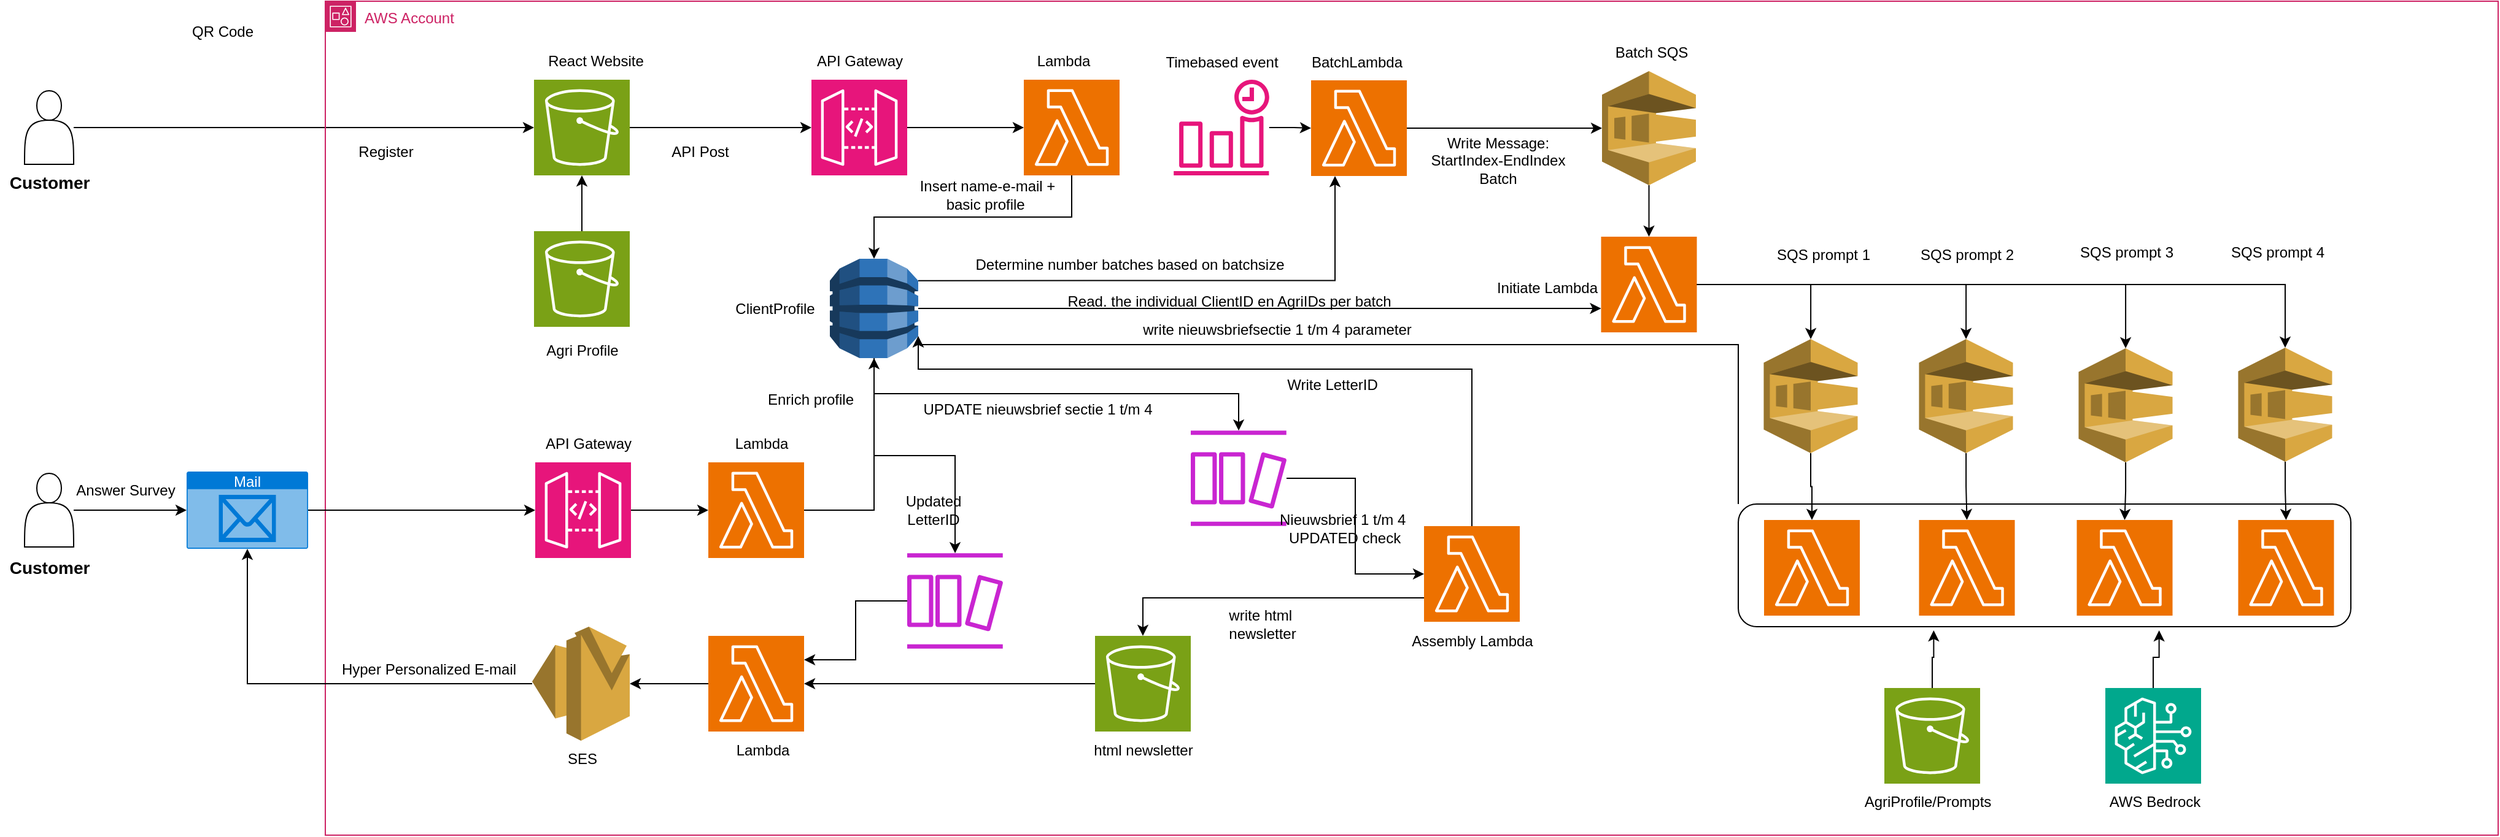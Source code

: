<mxfile version="24.7.7">
  <diagram name="Page-1" id="ilZP2qW8_-uFimZYdBFT">
    <mxGraphModel dx="1523" dy="710" grid="1" gridSize="10" guides="1" tooltips="1" connect="1" arrows="1" fold="1" page="1" pageScale="1" pageWidth="1169" pageHeight="827" math="0" shadow="0">
      <root>
        <mxCell id="0" />
        <mxCell id="1" parent="0" />
        <mxCell id="if1NxrHObhTsh4fhzjl3-6" style="edgeStyle=orthogonalEdgeStyle;rounded=0;orthogonalLoop=1;jettySize=auto;html=1;" parent="1" source="Pjy3FeyiMRUxahzW9iAM-1" target="if1NxrHObhTsh4fhzjl3-1" edge="1">
          <mxGeometry relative="1" as="geometry" />
        </mxCell>
        <mxCell id="Pjy3FeyiMRUxahzW9iAM-1" value="" style="shape=actor;whiteSpace=wrap;html=1;" parent="1" vertex="1">
          <mxGeometry x="285" y="193" width="40" height="60" as="geometry" />
        </mxCell>
        <mxCell id="Pjy3FeyiMRUxahzW9iAM-2" value="Customer" style="text;html=1;align=center;verticalAlign=middle;resizable=0;points=[];autosize=1;strokeColor=none;fillColor=none;fontStyle=1;fontSize=14;" parent="1" vertex="1">
          <mxGeometry x="265" y="253" width="80" height="30" as="geometry" />
        </mxCell>
        <mxCell id="Pjy3FeyiMRUxahzW9iAM-7" value="AWS Account" style="points=[[0,0],[0.25,0],[0.5,0],[0.75,0],[1,0],[1,0.25],[1,0.5],[1,0.75],[1,1],[0.75,1],[0.5,1],[0.25,1],[0,1],[0,0.75],[0,0.5],[0,0.25]];outlineConnect=0;gradientColor=none;html=1;whiteSpace=wrap;fontSize=12;fontStyle=0;container=1;pointerEvents=0;collapsible=0;recursiveResize=0;shape=mxgraph.aws4.group;grIcon=mxgraph.aws4.group_account;strokeColor=#CD2264;fillColor=none;verticalAlign=top;align=left;spacingLeft=30;fontColor=#CD2264;dashed=0;" parent="1" vertex="1">
          <mxGeometry x="530" y="120" width="1770" height="680" as="geometry" />
        </mxCell>
        <mxCell id="haPTc5b58EqI_fG-wiht-6" value="" style="rounded=1;whiteSpace=wrap;html=1;" vertex="1" parent="Pjy3FeyiMRUxahzW9iAM-7">
          <mxGeometry x="1151" y="410" width="499" height="100" as="geometry" />
        </mxCell>
        <mxCell id="Pjy3FeyiMRUxahzW9iAM-45" value="SES" style="text;html=1;align=center;verticalAlign=middle;resizable=0;points=[];autosize=1;strokeColor=none;fillColor=none;" parent="Pjy3FeyiMRUxahzW9iAM-7" vertex="1">
          <mxGeometry x="184" y="603" width="50" height="30" as="geometry" />
        </mxCell>
        <mxCell id="GgYd7F4fkAA2t6muYhwX-22" value="Lambda" style="text;html=1;align=center;verticalAlign=middle;resizable=0;points=[];autosize=1;strokeColor=none;fillColor=none;" parent="Pjy3FeyiMRUxahzW9iAM-7" vertex="1">
          <mxGeometry x="321" y="595.5" width="70" height="30" as="geometry" />
        </mxCell>
        <mxCell id="Pjy3FeyiMRUxahzW9iAM-12" style="edgeStyle=orthogonalEdgeStyle;rounded=0;orthogonalLoop=1;jettySize=auto;html=1;exitX=1;exitY=0.5;exitDx=0;exitDy=0;exitPerimeter=0;" parent="Pjy3FeyiMRUxahzW9iAM-7" source="Pjy3FeyiMRUxahzW9iAM-8" target="Pjy3FeyiMRUxahzW9iAM-11" edge="1">
          <mxGeometry relative="1" as="geometry" />
        </mxCell>
        <mxCell id="Pjy3FeyiMRUxahzW9iAM-8" value="" style="sketch=0;points=[[0,0,0],[0.25,0,0],[0.5,0,0],[0.75,0,0],[1,0,0],[0,1,0],[0.25,1,0],[0.5,1,0],[0.75,1,0],[1,1,0],[0,0.25,0],[0,0.5,0],[0,0.75,0],[1,0.25,0],[1,0.5,0],[1,0.75,0]];outlineConnect=0;fontColor=#232F3E;fillColor=#E7157B;strokeColor=#ffffff;dashed=0;verticalLabelPosition=bottom;verticalAlign=top;align=center;html=1;fontSize=12;fontStyle=0;aspect=fixed;shape=mxgraph.aws4.resourceIcon;resIcon=mxgraph.aws4.api_gateway;" parent="Pjy3FeyiMRUxahzW9iAM-7" vertex="1">
          <mxGeometry x="396" y="64" width="78" height="78" as="geometry" />
        </mxCell>
        <mxCell id="Pjy3FeyiMRUxahzW9iAM-17" style="edgeStyle=orthogonalEdgeStyle;rounded=0;orthogonalLoop=1;jettySize=auto;html=1;exitX=0.5;exitY=1;exitDx=0;exitDy=0;exitPerimeter=0;" parent="Pjy3FeyiMRUxahzW9iAM-7" source="Pjy3FeyiMRUxahzW9iAM-11" target="Pjy3FeyiMRUxahzW9iAM-15" edge="1">
          <mxGeometry relative="1" as="geometry" />
        </mxCell>
        <mxCell id="Pjy3FeyiMRUxahzW9iAM-11" value="" style="sketch=0;points=[[0,0,0],[0.25,0,0],[0.5,0,0],[0.75,0,0],[1,0,0],[0,1,0],[0.25,1,0],[0.5,1,0],[0.75,1,0],[1,1,0],[0,0.25,0],[0,0.5,0],[0,0.75,0],[1,0.25,0],[1,0.5,0],[1,0.75,0]];outlineConnect=0;fontColor=#232F3E;fillColor=#ED7100;strokeColor=#ffffff;dashed=0;verticalLabelPosition=bottom;verticalAlign=top;align=center;html=1;fontSize=12;fontStyle=0;aspect=fixed;shape=mxgraph.aws4.resourceIcon;resIcon=mxgraph.aws4.lambda;" parent="Pjy3FeyiMRUxahzW9iAM-7" vertex="1">
          <mxGeometry x="569" y="64" width="78" height="78" as="geometry" />
        </mxCell>
        <mxCell id="Pjy3FeyiMRUxahzW9iAM-13" value="API Gateway" style="text;html=1;align=center;verticalAlign=middle;resizable=0;points=[];autosize=1;strokeColor=none;fillColor=none;" parent="Pjy3FeyiMRUxahzW9iAM-7" vertex="1">
          <mxGeometry x="390" y="34" width="90" height="30" as="geometry" />
        </mxCell>
        <mxCell id="Pjy3FeyiMRUxahzW9iAM-14" value="Lambda" style="text;html=1;align=center;verticalAlign=middle;resizable=0;points=[];autosize=1;strokeColor=none;fillColor=none;" parent="Pjy3FeyiMRUxahzW9iAM-7" vertex="1">
          <mxGeometry x="566" y="34" width="70" height="30" as="geometry" />
        </mxCell>
        <mxCell id="haPTc5b58EqI_fG-wiht-12" style="edgeStyle=orthogonalEdgeStyle;rounded=0;orthogonalLoop=1;jettySize=auto;html=1;" edge="1" parent="Pjy3FeyiMRUxahzW9iAM-7" source="Pjy3FeyiMRUxahzW9iAM-15" target="x71hhQw1BTaZVCnX9v6i-37">
          <mxGeometry relative="1" as="geometry" />
        </mxCell>
        <mxCell id="haPTc5b58EqI_fG-wiht-19" style="edgeStyle=orthogonalEdgeStyle;rounded=0;orthogonalLoop=1;jettySize=auto;html=1;" edge="1" parent="Pjy3FeyiMRUxahzW9iAM-7" source="Pjy3FeyiMRUxahzW9iAM-15" target="haPTc5b58EqI_fG-wiht-18">
          <mxGeometry relative="1" as="geometry">
            <Array as="points">
              <mxPoint x="447" y="320" />
              <mxPoint x="744" y="320" />
            </Array>
          </mxGeometry>
        </mxCell>
        <mxCell id="Pjy3FeyiMRUxahzW9iAM-15" value="" style="outlineConnect=0;dashed=0;verticalLabelPosition=bottom;verticalAlign=top;align=center;html=1;shape=mxgraph.aws3.dynamo_db;fillColor=#2E73B8;gradientColor=none;" parent="Pjy3FeyiMRUxahzW9iAM-7" vertex="1">
          <mxGeometry x="411" y="210" width="72" height="81" as="geometry" />
        </mxCell>
        <mxCell id="Pjy3FeyiMRUxahzW9iAM-18" value="Insert name-e-mail + &lt;br&gt;basic profile&amp;nbsp;" style="text;html=1;align=center;verticalAlign=middle;resizable=0;points=[];autosize=1;strokeColor=none;fillColor=none;" parent="Pjy3FeyiMRUxahzW9iAM-7" vertex="1">
          <mxGeometry x="474" y="138" width="130" height="40" as="geometry" />
        </mxCell>
        <mxCell id="Pjy3FeyiMRUxahzW9iAM-19" style="edgeStyle=orthogonalEdgeStyle;rounded=0;orthogonalLoop=1;jettySize=auto;html=1;exitX=1;exitY=0.5;exitDx=0;exitDy=0;exitPerimeter=0;" parent="Pjy3FeyiMRUxahzW9iAM-7" source="Pjy3FeyiMRUxahzW9iAM-20" target="Pjy3FeyiMRUxahzW9iAM-21" edge="1">
          <mxGeometry relative="1" as="geometry" />
        </mxCell>
        <mxCell id="Pjy3FeyiMRUxahzW9iAM-20" value="" style="sketch=0;points=[[0,0,0],[0.25,0,0],[0.5,0,0],[0.75,0,0],[1,0,0],[0,1,0],[0.25,1,0],[0.5,1,0],[0.75,1,0],[1,1,0],[0,0.25,0],[0,0.5,0],[0,0.75,0],[1,0.25,0],[1,0.5,0],[1,0.75,0]];outlineConnect=0;fontColor=#232F3E;fillColor=#E7157B;strokeColor=#ffffff;dashed=0;verticalLabelPosition=bottom;verticalAlign=top;align=center;html=1;fontSize=12;fontStyle=0;aspect=fixed;shape=mxgraph.aws4.resourceIcon;resIcon=mxgraph.aws4.api_gateway;" parent="Pjy3FeyiMRUxahzW9iAM-7" vertex="1">
          <mxGeometry x="171" y="376" width="78" height="78" as="geometry" />
        </mxCell>
        <mxCell id="Pjy3FeyiMRUxahzW9iAM-21" value="" style="sketch=0;points=[[0,0,0],[0.25,0,0],[0.5,0,0],[0.75,0,0],[1,0,0],[0,1,0],[0.25,1,0],[0.5,1,0],[0.75,1,0],[1,1,0],[0,0.25,0],[0,0.5,0],[0,0.75,0],[1,0.25,0],[1,0.5,0],[1,0.75,0]];outlineConnect=0;fontColor=#232F3E;fillColor=#ED7100;strokeColor=#ffffff;dashed=0;verticalLabelPosition=bottom;verticalAlign=top;align=center;html=1;fontSize=12;fontStyle=0;aspect=fixed;shape=mxgraph.aws4.resourceIcon;resIcon=mxgraph.aws4.lambda;" parent="Pjy3FeyiMRUxahzW9iAM-7" vertex="1">
          <mxGeometry x="312" y="376" width="78" height="78" as="geometry" />
        </mxCell>
        <mxCell id="Pjy3FeyiMRUxahzW9iAM-22" value="API Gateway" style="text;html=1;align=center;verticalAlign=middle;resizable=0;points=[];autosize=1;strokeColor=none;fillColor=none;" parent="Pjy3FeyiMRUxahzW9iAM-7" vertex="1">
          <mxGeometry x="168.5" y="346" width="90" height="30" as="geometry" />
        </mxCell>
        <mxCell id="Pjy3FeyiMRUxahzW9iAM-23" value="Lambda" style="text;html=1;align=center;verticalAlign=middle;resizable=0;points=[];autosize=1;strokeColor=none;fillColor=none;" parent="Pjy3FeyiMRUxahzW9iAM-7" vertex="1">
          <mxGeometry x="320" y="346" width="70" height="30" as="geometry" />
        </mxCell>
        <mxCell id="Pjy3FeyiMRUxahzW9iAM-33" style="edgeStyle=orthogonalEdgeStyle;rounded=0;orthogonalLoop=1;jettySize=auto;html=1;entryX=0.5;entryY=1;entryDx=0;entryDy=0;entryPerimeter=0;" parent="Pjy3FeyiMRUxahzW9iAM-7" source="Pjy3FeyiMRUxahzW9iAM-21" target="Pjy3FeyiMRUxahzW9iAM-15" edge="1">
          <mxGeometry relative="1" as="geometry" />
        </mxCell>
        <mxCell id="Pjy3FeyiMRUxahzW9iAM-34" value="Enrich profile" style="text;html=1;align=center;verticalAlign=middle;resizable=0;points=[];autosize=1;strokeColor=none;fillColor=none;" parent="Pjy3FeyiMRUxahzW9iAM-7" vertex="1">
          <mxGeometry x="350" y="310" width="90" height="30" as="geometry" />
        </mxCell>
        <mxCell id="yBYa-x6PglmO1cDo0_gz-7" style="edgeStyle=orthogonalEdgeStyle;rounded=0;orthogonalLoop=1;jettySize=auto;html=1;" parent="Pjy3FeyiMRUxahzW9iAM-7" source="Pjy3FeyiMRUxahzW9iAM-35" target="yBYa-x6PglmO1cDo0_gz-5" edge="1">
          <mxGeometry relative="1" as="geometry" />
        </mxCell>
        <mxCell id="Pjy3FeyiMRUxahzW9iAM-35" value="" style="sketch=0;points=[[0,0,0],[0.25,0,0],[0.5,0,0],[0.75,0,0],[1,0,0],[0,1,0],[0.25,1,0],[0.5,1,0],[0.75,1,0],[1,1,0],[0,0.25,0],[0,0.5,0],[0,0.75,0],[1,0.25,0],[1,0.5,0],[1,0.75,0]];outlineConnect=0;fontColor=#232F3E;fillColor=#ED7100;strokeColor=#ffffff;dashed=0;verticalLabelPosition=bottom;verticalAlign=top;align=center;html=1;fontSize=12;fontStyle=0;aspect=fixed;shape=mxgraph.aws4.resourceIcon;resIcon=mxgraph.aws4.lambda;" parent="Pjy3FeyiMRUxahzW9iAM-7" vertex="1">
          <mxGeometry x="803" y="64.5" width="78" height="78" as="geometry" />
        </mxCell>
        <mxCell id="Pjy3FeyiMRUxahzW9iAM-36" value="" style="sketch=0;outlineConnect=0;fontColor=#232F3E;gradientColor=none;fillColor=#E7157B;strokeColor=none;dashed=0;verticalLabelPosition=bottom;verticalAlign=top;align=center;html=1;fontSize=12;fontStyle=0;aspect=fixed;pointerEvents=1;shape=mxgraph.aws4.event_time_based;" parent="Pjy3FeyiMRUxahzW9iAM-7" vertex="1">
          <mxGeometry x="691" y="64" width="78" height="78" as="geometry" />
        </mxCell>
        <mxCell id="Pjy3FeyiMRUxahzW9iAM-37" value="Timebased event" style="text;html=1;align=center;verticalAlign=middle;resizable=0;points=[];autosize=1;strokeColor=none;fillColor=none;" parent="Pjy3FeyiMRUxahzW9iAM-7" vertex="1">
          <mxGeometry x="670" y="34.5" width="120" height="30" as="geometry" />
        </mxCell>
        <mxCell id="Pjy3FeyiMRUxahzW9iAM-46" value="" style="sketch=0;points=[[0,0,0],[0.25,0,0],[0.5,0,0],[0.75,0,0],[1,0,0],[0,1,0],[0.25,1,0],[0.5,1,0],[0.75,1,0],[1,1,0],[0,0.25,0],[0,0.5,0],[0,0.75,0],[1,0.25,0],[1,0.5,0],[1,0.75,0]];outlineConnect=0;fontColor=#232F3E;fillColor=#7AA116;strokeColor=#ffffff;dashed=0;verticalLabelPosition=bottom;verticalAlign=top;align=center;html=1;fontSize=12;fontStyle=0;aspect=fixed;shape=mxgraph.aws4.resourceIcon;resIcon=mxgraph.aws4.s3;" parent="Pjy3FeyiMRUxahzW9iAM-7" vertex="1">
          <mxGeometry x="627" y="517.5" width="78" height="78" as="geometry" />
        </mxCell>
        <mxCell id="Pjy3FeyiMRUxahzW9iAM-48" value="write html&amp;nbsp;&lt;div&gt;newsletter&lt;/div&gt;" style="text;html=1;align=center;verticalAlign=middle;resizable=0;points=[];autosize=1;strokeColor=none;fillColor=none;" parent="Pjy3FeyiMRUxahzW9iAM-7" vertex="1">
          <mxGeometry x="723" y="488" width="80" height="40" as="geometry" />
        </mxCell>
        <mxCell id="Pjy3FeyiMRUxahzW9iAM-55" value="html newsletter" style="text;html=1;align=center;verticalAlign=middle;resizable=0;points=[];autosize=1;strokeColor=none;fillColor=none;" parent="Pjy3FeyiMRUxahzW9iAM-7" vertex="1">
          <mxGeometry x="616" y="595.5" width="100" height="30" as="geometry" />
        </mxCell>
        <mxCell id="x71hhQw1BTaZVCnX9v6i-20" style="edgeStyle=orthogonalEdgeStyle;rounded=0;orthogonalLoop=1;jettySize=auto;html=1;exitX=0;exitY=0.5;exitDx=0;exitDy=0;exitPerimeter=0;" parent="Pjy3FeyiMRUxahzW9iAM-7" source="GgYd7F4fkAA2t6muYhwX-21" target="Pjy3FeyiMRUxahzW9iAM-44" edge="1">
          <mxGeometry relative="1" as="geometry" />
        </mxCell>
        <mxCell id="GgYd7F4fkAA2t6muYhwX-21" value="" style="sketch=0;points=[[0,0,0],[0.25,0,0],[0.5,0,0],[0.75,0,0],[1,0,0],[0,1,0],[0.25,1,0],[0.5,1,0],[0.75,1,0],[1,1,0],[0,0.25,0],[0,0.5,0],[0,0.75,0],[1,0.25,0],[1,0.5,0],[1,0.75,0]];outlineConnect=0;fontColor=#232F3E;fillColor=#ED7100;strokeColor=#ffffff;dashed=0;verticalLabelPosition=bottom;verticalAlign=top;align=center;html=1;fontSize=12;fontStyle=0;aspect=fixed;shape=mxgraph.aws4.resourceIcon;resIcon=mxgraph.aws4.lambda;" parent="Pjy3FeyiMRUxahzW9iAM-7" vertex="1">
          <mxGeometry x="312" y="517.5" width="78" height="78" as="geometry" />
        </mxCell>
        <mxCell id="if1NxrHObhTsh4fhzjl3-1" value="" style="sketch=0;points=[[0,0,0],[0.25,0,0],[0.5,0,0],[0.75,0,0],[1,0,0],[0,1,0],[0.25,1,0],[0.5,1,0],[0.75,1,0],[1,1,0],[0,0.25,0],[0,0.5,0],[0,0.75,0],[1,0.25,0],[1,0.5,0],[1,0.75,0]];outlineConnect=0;fontColor=#232F3E;fillColor=#7AA116;strokeColor=#ffffff;dashed=0;verticalLabelPosition=bottom;verticalAlign=top;align=center;html=1;fontSize=12;fontStyle=0;aspect=fixed;shape=mxgraph.aws4.resourceIcon;resIcon=mxgraph.aws4.s3;" parent="Pjy3FeyiMRUxahzW9iAM-7" vertex="1">
          <mxGeometry x="170" y="64" width="78" height="78" as="geometry" />
        </mxCell>
        <mxCell id="if1NxrHObhTsh4fhzjl3-2" value="React Website" style="text;html=1;align=center;verticalAlign=middle;resizable=0;points=[];autosize=1;strokeColor=none;fillColor=none;" parent="Pjy3FeyiMRUxahzW9iAM-7" vertex="1">
          <mxGeometry x="170" y="34" width="100" height="30" as="geometry" />
        </mxCell>
        <mxCell id="if1NxrHObhTsh4fhzjl3-4" value="" style="shape=image;verticalLabelPosition=bottom;labelBackgroundColor=default;verticalAlign=top;aspect=fixed;imageAspect=0;image=https://upload.wikimedia.org/wikipedia/commons/thumb/a/a7/React-icon.svg/512px-React-icon.svg.png;" parent="Pjy3FeyiMRUxahzW9iAM-7" vertex="1">
          <mxGeometry x="120.6" y="27" width="49.4" height="44" as="geometry" />
        </mxCell>
        <mxCell id="if1NxrHObhTsh4fhzjl3-5" style="edgeStyle=orthogonalEdgeStyle;rounded=0;orthogonalLoop=1;jettySize=auto;html=1;entryX=0;entryY=0.5;entryDx=0;entryDy=0;entryPerimeter=0;" parent="Pjy3FeyiMRUxahzW9iAM-7" source="if1NxrHObhTsh4fhzjl3-1" target="Pjy3FeyiMRUxahzW9iAM-8" edge="1">
          <mxGeometry relative="1" as="geometry" />
        </mxCell>
        <mxCell id="if1NxrHObhTsh4fhzjl3-7" value="Register" style="text;html=1;align=center;verticalAlign=middle;resizable=0;points=[];autosize=1;strokeColor=none;fillColor=none;" parent="Pjy3FeyiMRUxahzW9iAM-7" vertex="1">
          <mxGeometry x="14" y="108" width="70" height="30" as="geometry" />
        </mxCell>
        <mxCell id="if1NxrHObhTsh4fhzjl3-8" value="API Post" style="text;html=1;align=center;verticalAlign=middle;resizable=0;points=[];autosize=1;strokeColor=none;fillColor=none;" parent="Pjy3FeyiMRUxahzW9iAM-7" vertex="1">
          <mxGeometry x="270" y="108" width="70" height="30" as="geometry" />
        </mxCell>
        <mxCell id="if1NxrHObhTsh4fhzjl3-10" value="" style="sketch=0;points=[[0,0,0],[0.25,0,0],[0.5,0,0],[0.75,0,0],[1,0,0],[0,1,0],[0.25,1,0],[0.5,1,0],[0.75,1,0],[1,1,0],[0,0.25,0],[0,0.5,0],[0,0.75,0],[1,0.25,0],[1,0.5,0],[1,0.75,0]];outlineConnect=0;fontColor=#232F3E;fillColor=#7AA116;strokeColor=#ffffff;dashed=0;verticalLabelPosition=bottom;verticalAlign=top;align=center;html=1;fontSize=12;fontStyle=0;aspect=fixed;shape=mxgraph.aws4.resourceIcon;resIcon=mxgraph.aws4.s3;" parent="Pjy3FeyiMRUxahzW9iAM-7" vertex="1">
          <mxGeometry x="170" y="187.5" width="78" height="78" as="geometry" />
        </mxCell>
        <mxCell id="if1NxrHObhTsh4fhzjl3-11" value="Agri Profile" style="text;html=1;align=center;verticalAlign=middle;resizable=0;points=[];autosize=1;strokeColor=none;fillColor=none;" parent="Pjy3FeyiMRUxahzW9iAM-7" vertex="1">
          <mxGeometry x="169" y="270" width="80" height="30" as="geometry" />
        </mxCell>
        <mxCell id="if1NxrHObhTsh4fhzjl3-12" style="edgeStyle=orthogonalEdgeStyle;rounded=0;orthogonalLoop=1;jettySize=auto;html=1;exitX=0.5;exitY=0;exitDx=0;exitDy=0;exitPerimeter=0;entryX=0.5;entryY=1;entryDx=0;entryDy=0;entryPerimeter=0;" parent="Pjy3FeyiMRUxahzW9iAM-7" source="if1NxrHObhTsh4fhzjl3-10" target="if1NxrHObhTsh4fhzjl3-1" edge="1">
          <mxGeometry relative="1" as="geometry" />
        </mxCell>
        <mxCell id="Pjy3FeyiMRUxahzW9iAM-44" value="" style="outlineConnect=0;dashed=0;verticalLabelPosition=bottom;verticalAlign=top;align=center;html=1;shape=mxgraph.aws3.ses;fillColor=#D9A741;gradientColor=none;" parent="Pjy3FeyiMRUxahzW9iAM-7" vertex="1">
          <mxGeometry x="168.5" y="510" width="79.5" height="93" as="geometry" />
        </mxCell>
        <mxCell id="Pjy3FeyiMRUxahzW9iAM-59" value="Hyper Personalized E-mail" style="text;html=1;align=center;verticalAlign=middle;resizable=0;points=[];autosize=1;strokeColor=none;fillColor=none;" parent="Pjy3FeyiMRUxahzW9iAM-7" vertex="1">
          <mxGeometry x="-1.5" y="530" width="170" height="30" as="geometry" />
        </mxCell>
        <mxCell id="x71hhQw1BTaZVCnX9v6i-31" style="edgeStyle=orthogonalEdgeStyle;rounded=0;orthogonalLoop=1;jettySize=auto;html=1;entryX=1;entryY=0.5;entryDx=0;entryDy=0;entryPerimeter=0;" parent="Pjy3FeyiMRUxahzW9iAM-7" source="Pjy3FeyiMRUxahzW9iAM-46" target="GgYd7F4fkAA2t6muYhwX-21" edge="1">
          <mxGeometry relative="1" as="geometry" />
        </mxCell>
        <mxCell id="x71hhQw1BTaZVCnX9v6i-37" value="" style="sketch=0;outlineConnect=0;fontColor=#232F3E;gradientColor=none;fillColor=#C925D1;strokeColor=none;dashed=0;verticalLabelPosition=bottom;verticalAlign=top;align=center;html=1;fontSize=12;fontStyle=0;aspect=fixed;pointerEvents=1;shape=mxgraph.aws4.dynamodb_stream;" parent="Pjy3FeyiMRUxahzW9iAM-7" vertex="1">
          <mxGeometry x="474" y="450" width="78" height="78" as="geometry" />
        </mxCell>
        <mxCell id="yBYa-x6PglmO1cDo0_gz-2" value="BatchLambda" style="text;html=1;align=center;verticalAlign=middle;resizable=0;points=[];autosize=1;strokeColor=none;fillColor=none;" parent="Pjy3FeyiMRUxahzW9iAM-7" vertex="1">
          <mxGeometry x="790" y="34.5" width="100" height="30" as="geometry" />
        </mxCell>
        <mxCell id="yBYa-x6PglmO1cDo0_gz-26" style="edgeStyle=orthogonalEdgeStyle;rounded=0;orthogonalLoop=1;jettySize=auto;html=1;exitX=0.5;exitY=1;exitDx=0;exitDy=0;exitPerimeter=0;" parent="Pjy3FeyiMRUxahzW9iAM-7" source="yBYa-x6PglmO1cDo0_gz-5" target="yBYa-x6PglmO1cDo0_gz-22" edge="1">
          <mxGeometry relative="1" as="geometry" />
        </mxCell>
        <mxCell id="yBYa-x6PglmO1cDo0_gz-5" value="" style="outlineConnect=0;dashed=0;verticalLabelPosition=bottom;verticalAlign=top;align=center;html=1;shape=mxgraph.aws3.sqs;fillColor=#D9A741;gradientColor=none;" parent="Pjy3FeyiMRUxahzW9iAM-7" vertex="1">
          <mxGeometry x="1040" y="57" width="76.5" height="93" as="geometry" />
        </mxCell>
        <mxCell id="yBYa-x6PglmO1cDo0_gz-6" value="Batch SQS" style="text;html=1;align=center;verticalAlign=middle;resizable=0;points=[];autosize=1;strokeColor=none;fillColor=none;" parent="Pjy3FeyiMRUxahzW9iAM-7" vertex="1">
          <mxGeometry x="1040" y="27" width="80" height="30" as="geometry" />
        </mxCell>
        <mxCell id="yBYa-x6PglmO1cDo0_gz-8" value="Write Message:&lt;br&gt;StartIndex-EndIndex&lt;br&gt;Batch" style="text;html=1;align=center;verticalAlign=middle;resizable=0;points=[];autosize=1;strokeColor=none;fillColor=none;" parent="Pjy3FeyiMRUxahzW9iAM-7" vertex="1">
          <mxGeometry x="890" y="100" width="130" height="60" as="geometry" />
        </mxCell>
        <mxCell id="yBYa-x6PglmO1cDo0_gz-10" value="ClientProfile" style="text;html=1;align=center;verticalAlign=middle;resizable=0;points=[];autosize=1;strokeColor=none;fillColor=none;" parent="Pjy3FeyiMRUxahzW9iAM-7" vertex="1">
          <mxGeometry x="321" y="235.5" width="90" height="30" as="geometry" />
        </mxCell>
        <mxCell id="yBYa-x6PglmO1cDo0_gz-14" style="edgeStyle=orthogonalEdgeStyle;rounded=0;orthogonalLoop=1;jettySize=auto;html=1;entryX=1;entryY=0.25;entryDx=0;entryDy=0;entryPerimeter=0;" parent="Pjy3FeyiMRUxahzW9iAM-7" source="x71hhQw1BTaZVCnX9v6i-37" target="GgYd7F4fkAA2t6muYhwX-21" edge="1">
          <mxGeometry relative="1" as="geometry" />
        </mxCell>
        <mxCell id="yBYa-x6PglmO1cDo0_gz-18" value="Updated&lt;br&gt;LetterID" style="text;html=1;align=center;verticalAlign=middle;resizable=0;points=[];autosize=1;strokeColor=none;fillColor=none;" parent="Pjy3FeyiMRUxahzW9iAM-7" vertex="1">
          <mxGeometry x="460" y="395" width="70" height="40" as="geometry" />
        </mxCell>
        <mxCell id="yBYa-x6PglmO1cDo0_gz-1" value="Determine number batches based on batchsize" style="text;html=1;align=center;verticalAlign=middle;resizable=0;points=[];autosize=1;strokeColor=none;fillColor=none;" parent="Pjy3FeyiMRUxahzW9iAM-7" vertex="1">
          <mxGeometry x="520" y="200" width="270" height="30" as="geometry" />
        </mxCell>
        <mxCell id="yBYa-x6PglmO1cDo0_gz-19" style="edgeStyle=orthogonalEdgeStyle;rounded=0;orthogonalLoop=1;jettySize=auto;html=1;entryX=0;entryY=0.5;entryDx=0;entryDy=0;entryPerimeter=0;" parent="Pjy3FeyiMRUxahzW9iAM-7" source="Pjy3FeyiMRUxahzW9iAM-36" target="Pjy3FeyiMRUxahzW9iAM-35" edge="1">
          <mxGeometry relative="1" as="geometry" />
        </mxCell>
        <mxCell id="yBYa-x6PglmO1cDo0_gz-48" style="edgeStyle=orthogonalEdgeStyle;rounded=0;orthogonalLoop=1;jettySize=auto;html=1;" parent="Pjy3FeyiMRUxahzW9iAM-7" source="yBYa-x6PglmO1cDo0_gz-22" target="yBYa-x6PglmO1cDo0_gz-31" edge="1">
          <mxGeometry relative="1" as="geometry" />
        </mxCell>
        <mxCell id="yBYa-x6PglmO1cDo0_gz-49" style="edgeStyle=orthogonalEdgeStyle;rounded=0;orthogonalLoop=1;jettySize=auto;html=1;" parent="Pjy3FeyiMRUxahzW9iAM-7" source="yBYa-x6PglmO1cDo0_gz-22" target="yBYa-x6PglmO1cDo0_gz-34" edge="1">
          <mxGeometry relative="1" as="geometry" />
        </mxCell>
        <mxCell id="yBYa-x6PglmO1cDo0_gz-50" style="edgeStyle=orthogonalEdgeStyle;rounded=0;orthogonalLoop=1;jettySize=auto;html=1;" parent="Pjy3FeyiMRUxahzW9iAM-7" source="yBYa-x6PglmO1cDo0_gz-22" target="yBYa-x6PglmO1cDo0_gz-36" edge="1">
          <mxGeometry relative="1" as="geometry" />
        </mxCell>
        <mxCell id="yBYa-x6PglmO1cDo0_gz-22" value="" style="sketch=0;points=[[0,0,0],[0.25,0,0],[0.5,0,0],[0.75,0,0],[1,0,0],[0,1,0],[0.25,1,0],[0.5,1,0],[0.75,1,0],[1,1,0],[0,0.25,0],[0,0.5,0],[0,0.75,0],[1,0.25,0],[1,0.5,0],[1,0.75,0]];outlineConnect=0;fontColor=#232F3E;fillColor=#ED7100;strokeColor=#ffffff;dashed=0;verticalLabelPosition=bottom;verticalAlign=top;align=center;html=1;fontSize=12;fontStyle=0;aspect=fixed;shape=mxgraph.aws4.resourceIcon;resIcon=mxgraph.aws4.lambda;" parent="Pjy3FeyiMRUxahzW9iAM-7" vertex="1">
          <mxGeometry x="1039.25" y="192" width="78" height="78" as="geometry" />
        </mxCell>
        <mxCell id="yBYa-x6PglmO1cDo0_gz-24" style="edgeStyle=orthogonalEdgeStyle;rounded=0;orthogonalLoop=1;jettySize=auto;html=1;exitX=1;exitY=0.22;exitDx=0;exitDy=0;exitPerimeter=0;entryX=0.25;entryY=1;entryDx=0;entryDy=0;entryPerimeter=0;" parent="Pjy3FeyiMRUxahzW9iAM-7" source="Pjy3FeyiMRUxahzW9iAM-15" target="Pjy3FeyiMRUxahzW9iAM-35" edge="1">
          <mxGeometry relative="1" as="geometry" />
        </mxCell>
        <mxCell id="yBYa-x6PglmO1cDo0_gz-25" style="edgeStyle=orthogonalEdgeStyle;rounded=0;orthogonalLoop=1;jettySize=auto;html=1;entryX=0;entryY=0.75;entryDx=0;entryDy=0;entryPerimeter=0;" parent="Pjy3FeyiMRUxahzW9iAM-7" source="Pjy3FeyiMRUxahzW9iAM-15" target="yBYa-x6PglmO1cDo0_gz-22" edge="1">
          <mxGeometry relative="1" as="geometry" />
        </mxCell>
        <mxCell id="yBYa-x6PglmO1cDo0_gz-27" value="Initiate Lambda" style="text;html=1;align=center;verticalAlign=middle;resizable=0;points=[];autosize=1;strokeColor=none;fillColor=none;" parent="Pjy3FeyiMRUxahzW9iAM-7" vertex="1">
          <mxGeometry x="940" y="219" width="110" height="30" as="geometry" />
        </mxCell>
        <mxCell id="yBYa-x6PglmO1cDo0_gz-28" value="Read. the individual ClientID en AgriIDs per batch" style="text;html=1;align=center;verticalAlign=middle;resizable=0;points=[];autosize=1;strokeColor=none;fillColor=none;" parent="Pjy3FeyiMRUxahzW9iAM-7" vertex="1">
          <mxGeometry x="591" y="230" width="290" height="30" as="geometry" />
        </mxCell>
        <mxCell id="yBYa-x6PglmO1cDo0_gz-58" style="edgeStyle=orthogonalEdgeStyle;rounded=0;orthogonalLoop=1;jettySize=auto;html=1;exitX=0.5;exitY=1;exitDx=0;exitDy=0;exitPerimeter=0;" parent="Pjy3FeyiMRUxahzW9iAM-7" source="yBYa-x6PglmO1cDo0_gz-31" target="yBYa-x6PglmO1cDo0_gz-54" edge="1">
          <mxGeometry relative="1" as="geometry" />
        </mxCell>
        <mxCell id="yBYa-x6PglmO1cDo0_gz-31" value="" style="outlineConnect=0;dashed=0;verticalLabelPosition=bottom;verticalAlign=top;align=center;html=1;shape=mxgraph.aws3.sqs;fillColor=#D9A741;gradientColor=none;" parent="Pjy3FeyiMRUxahzW9iAM-7" vertex="1">
          <mxGeometry x="1171.75" y="275.5" width="76.5" height="93" as="geometry" />
        </mxCell>
        <mxCell id="yBYa-x6PglmO1cDo0_gz-34" value="" style="outlineConnect=0;dashed=0;verticalLabelPosition=bottom;verticalAlign=top;align=center;html=1;shape=mxgraph.aws3.sqs;fillColor=#D9A741;gradientColor=none;" parent="Pjy3FeyiMRUxahzW9iAM-7" vertex="1">
          <mxGeometry x="1298.25" y="275.5" width="76.5" height="93" as="geometry" />
        </mxCell>
        <mxCell id="yBYa-x6PglmO1cDo0_gz-36" value="" style="outlineConnect=0;dashed=0;verticalLabelPosition=bottom;verticalAlign=top;align=center;html=1;shape=mxgraph.aws3.sqs;fillColor=#D9A741;gradientColor=none;" parent="Pjy3FeyiMRUxahzW9iAM-7" vertex="1">
          <mxGeometry x="1428.25" y="283" width="76.5" height="93" as="geometry" />
        </mxCell>
        <mxCell id="yBYa-x6PglmO1cDo0_gz-38" value="" style="outlineConnect=0;dashed=0;verticalLabelPosition=bottom;verticalAlign=top;align=center;html=1;shape=mxgraph.aws3.sqs;fillColor=#D9A741;gradientColor=none;" parent="Pjy3FeyiMRUxahzW9iAM-7" vertex="1">
          <mxGeometry x="1558.25" y="282.5" width="76.5" height="93" as="geometry" />
        </mxCell>
        <mxCell id="yBYa-x6PglmO1cDo0_gz-41" value="SQS prompt 2" style="text;html=1;align=center;verticalAlign=middle;resizable=0;points=[];autosize=1;strokeColor=none;fillColor=none;" parent="Pjy3FeyiMRUxahzW9iAM-7" vertex="1">
          <mxGeometry x="1286.5" y="192" width="100" height="30" as="geometry" />
        </mxCell>
        <mxCell id="yBYa-x6PglmO1cDo0_gz-42" value="SQS prompt 3" style="text;html=1;align=center;verticalAlign=middle;resizable=0;points=[];autosize=1;strokeColor=none;fillColor=none;" parent="Pjy3FeyiMRUxahzW9iAM-7" vertex="1">
          <mxGeometry x="1416.5" y="190" width="100" height="30" as="geometry" />
        </mxCell>
        <mxCell id="yBYa-x6PglmO1cDo0_gz-43" value="SQS prompt 4" style="text;html=1;align=center;verticalAlign=middle;resizable=0;points=[];autosize=1;strokeColor=none;fillColor=none;" parent="Pjy3FeyiMRUxahzW9iAM-7" vertex="1">
          <mxGeometry x="1540" y="190" width="100" height="30" as="geometry" />
        </mxCell>
        <mxCell id="yBYa-x6PglmO1cDo0_gz-40" value="SQS prompt 1" style="text;html=1;align=center;verticalAlign=middle;resizable=0;points=[];autosize=1;strokeColor=none;fillColor=none;" parent="Pjy3FeyiMRUxahzW9iAM-7" vertex="1">
          <mxGeometry x="1170" y="192" width="100" height="30" as="geometry" />
        </mxCell>
        <mxCell id="yBYa-x6PglmO1cDo0_gz-53" style="edgeStyle=orthogonalEdgeStyle;rounded=0;orthogonalLoop=1;jettySize=auto;html=1;entryX=0.5;entryY=0;entryDx=0;entryDy=0;entryPerimeter=0;" parent="Pjy3FeyiMRUxahzW9iAM-7" source="yBYa-x6PglmO1cDo0_gz-22" target="yBYa-x6PglmO1cDo0_gz-38" edge="1">
          <mxGeometry relative="1" as="geometry" />
        </mxCell>
        <mxCell id="yBYa-x6PglmO1cDo0_gz-54" value="" style="sketch=0;points=[[0,0,0],[0.25,0,0],[0.5,0,0],[0.75,0,0],[1,0,0],[0,1,0],[0.25,1,0],[0.5,1,0],[0.75,1,0],[1,1,0],[0,0.25,0],[0,0.5,0],[0,0.75,0],[1,0.25,0],[1,0.5,0],[1,0.75,0]];outlineConnect=0;fontColor=#232F3E;fillColor=#ED7100;strokeColor=#ffffff;dashed=0;verticalLabelPosition=bottom;verticalAlign=top;align=center;html=1;fontSize=12;fontStyle=0;aspect=fixed;shape=mxgraph.aws4.resourceIcon;resIcon=mxgraph.aws4.lambda;" parent="Pjy3FeyiMRUxahzW9iAM-7" vertex="1">
          <mxGeometry x="1172" y="423" width="78" height="78" as="geometry" />
        </mxCell>
        <mxCell id="yBYa-x6PglmO1cDo0_gz-55" value="" style="sketch=0;points=[[0,0,0],[0.25,0,0],[0.5,0,0],[0.75,0,0],[1,0,0],[0,1,0],[0.25,1,0],[0.5,1,0],[0.75,1,0],[1,1,0],[0,0.25,0],[0,0.5,0],[0,0.75,0],[1,0.25,0],[1,0.5,0],[1,0.75,0]];outlineConnect=0;fontColor=#232F3E;fillColor=#ED7100;strokeColor=#ffffff;dashed=0;verticalLabelPosition=bottom;verticalAlign=top;align=center;html=1;fontSize=12;fontStyle=0;aspect=fixed;shape=mxgraph.aws4.resourceIcon;resIcon=mxgraph.aws4.lambda;" parent="Pjy3FeyiMRUxahzW9iAM-7" vertex="1">
          <mxGeometry x="1298.25" y="423" width="78" height="78" as="geometry" />
        </mxCell>
        <mxCell id="yBYa-x6PglmO1cDo0_gz-56" value="" style="sketch=0;points=[[0,0,0],[0.25,0,0],[0.5,0,0],[0.75,0,0],[1,0,0],[0,1,0],[0.25,1,0],[0.5,1,0],[0.75,1,0],[1,1,0],[0,0.25,0],[0,0.5,0],[0,0.75,0],[1,0.25,0],[1,0.5,0],[1,0.75,0]];outlineConnect=0;fontColor=#232F3E;fillColor=#ED7100;strokeColor=#ffffff;dashed=0;verticalLabelPosition=bottom;verticalAlign=top;align=center;html=1;fontSize=12;fontStyle=0;aspect=fixed;shape=mxgraph.aws4.resourceIcon;resIcon=mxgraph.aws4.lambda;" parent="Pjy3FeyiMRUxahzW9iAM-7" vertex="1">
          <mxGeometry x="1426.75" y="423" width="78" height="78" as="geometry" />
        </mxCell>
        <mxCell id="yBYa-x6PglmO1cDo0_gz-57" value="" style="sketch=0;points=[[0,0,0],[0.25,0,0],[0.5,0,0],[0.75,0,0],[1,0,0],[0,1,0],[0.25,1,0],[0.5,1,0],[0.75,1,0],[1,1,0],[0,0.25,0],[0,0.5,0],[0,0.75,0],[1,0.25,0],[1,0.5,0],[1,0.75,0]];outlineConnect=0;fontColor=#232F3E;fillColor=#ED7100;strokeColor=#ffffff;dashed=0;verticalLabelPosition=bottom;verticalAlign=top;align=center;html=1;fontSize=12;fontStyle=0;aspect=fixed;shape=mxgraph.aws4.resourceIcon;resIcon=mxgraph.aws4.lambda;" parent="Pjy3FeyiMRUxahzW9iAM-7" vertex="1">
          <mxGeometry x="1558.25" y="423" width="78" height="78" as="geometry" />
        </mxCell>
        <mxCell id="yBYa-x6PglmO1cDo0_gz-59" style="edgeStyle=orthogonalEdgeStyle;rounded=0;orthogonalLoop=1;jettySize=auto;html=1;entryX=0.5;entryY=0;entryDx=0;entryDy=0;entryPerimeter=0;" parent="Pjy3FeyiMRUxahzW9iAM-7" source="yBYa-x6PglmO1cDo0_gz-34" target="yBYa-x6PglmO1cDo0_gz-55" edge="1">
          <mxGeometry relative="1" as="geometry" />
        </mxCell>
        <mxCell id="yBYa-x6PglmO1cDo0_gz-60" style="edgeStyle=orthogonalEdgeStyle;rounded=0;orthogonalLoop=1;jettySize=auto;html=1;entryX=0.5;entryY=0;entryDx=0;entryDy=0;entryPerimeter=0;" parent="Pjy3FeyiMRUxahzW9iAM-7" source="yBYa-x6PglmO1cDo0_gz-36" target="yBYa-x6PglmO1cDo0_gz-56" edge="1">
          <mxGeometry relative="1" as="geometry" />
        </mxCell>
        <mxCell id="yBYa-x6PglmO1cDo0_gz-61" style="edgeStyle=orthogonalEdgeStyle;rounded=0;orthogonalLoop=1;jettySize=auto;html=1;entryX=0.5;entryY=0;entryDx=0;entryDy=0;entryPerimeter=0;" parent="Pjy3FeyiMRUxahzW9iAM-7" source="yBYa-x6PglmO1cDo0_gz-38" target="yBYa-x6PglmO1cDo0_gz-57" edge="1">
          <mxGeometry relative="1" as="geometry" />
        </mxCell>
        <mxCell id="yBYa-x6PglmO1cDo0_gz-62" value="" style="sketch=0;points=[[0,0,0],[0.25,0,0],[0.5,0,0],[0.75,0,0],[1,0,0],[0,1,0],[0.25,1,0],[0.5,1,0],[0.75,1,0],[1,1,0],[0,0.25,0],[0,0.5,0],[0,0.75,0],[1,0.25,0],[1,0.5,0],[1,0.75,0]];outlineConnect=0;fontColor=#232F3E;fillColor=#7AA116;strokeColor=#ffffff;dashed=0;verticalLabelPosition=bottom;verticalAlign=top;align=center;html=1;fontSize=12;fontStyle=0;aspect=fixed;shape=mxgraph.aws4.resourceIcon;resIcon=mxgraph.aws4.s3;" parent="Pjy3FeyiMRUxahzW9iAM-7" vertex="1">
          <mxGeometry x="1270" y="560" width="78" height="78" as="geometry" />
        </mxCell>
        <mxCell id="haPTc5b58EqI_fG-wiht-2" style="edgeStyle=orthogonalEdgeStyle;rounded=0;orthogonalLoop=1;jettySize=auto;html=1;entryX=0.687;entryY=1.03;entryDx=0;entryDy=0;entryPerimeter=0;" edge="1" parent="Pjy3FeyiMRUxahzW9iAM-7" source="haPTc5b58EqI_fG-wiht-1" target="haPTc5b58EqI_fG-wiht-6">
          <mxGeometry relative="1" as="geometry">
            <mxPoint x="1530" y="530" as="targetPoint" />
          </mxGeometry>
        </mxCell>
        <mxCell id="haPTc5b58EqI_fG-wiht-1" value="" style="sketch=0;points=[[0,0,0],[0.25,0,0],[0.5,0,0],[0.75,0,0],[1,0,0],[0,1,0],[0.25,1,0],[0.5,1,0],[0.75,1,0],[1,1,0],[0,0.25,0],[0,0.5,0],[0,0.75,0],[1,0.25,0],[1,0.5,0],[1,0.75,0]];outlineConnect=0;fontColor=#232F3E;fillColor=#01A88D;strokeColor=#ffffff;dashed=0;verticalLabelPosition=bottom;verticalAlign=top;align=center;html=1;fontSize=12;fontStyle=0;aspect=fixed;shape=mxgraph.aws4.resourceIcon;resIcon=mxgraph.aws4.bedrock;" vertex="1" parent="Pjy3FeyiMRUxahzW9iAM-7">
          <mxGeometry x="1450" y="560" width="78" height="78" as="geometry" />
        </mxCell>
        <mxCell id="haPTc5b58EqI_fG-wiht-9" style="edgeStyle=orthogonalEdgeStyle;rounded=0;orthogonalLoop=1;jettySize=auto;html=1;entryX=0.319;entryY=1.03;entryDx=0;entryDy=0;entryPerimeter=0;" edge="1" parent="Pjy3FeyiMRUxahzW9iAM-7" source="yBYa-x6PglmO1cDo0_gz-62" target="haPTc5b58EqI_fG-wiht-6">
          <mxGeometry relative="1" as="geometry" />
        </mxCell>
        <mxCell id="haPTc5b58EqI_fG-wiht-11" value="write nieuwsbriefsectie 1 t/m 4 parameter" style="text;html=1;align=center;verticalAlign=middle;resizable=0;points=[];autosize=1;strokeColor=none;fillColor=none;" vertex="1" parent="Pjy3FeyiMRUxahzW9iAM-7">
          <mxGeometry x="655" y="253" width="240" height="30" as="geometry" />
        </mxCell>
        <mxCell id="haPTc5b58EqI_fG-wiht-17" style="edgeStyle=orthogonalEdgeStyle;rounded=0;orthogonalLoop=1;jettySize=auto;html=1;exitX=0;exitY=0;exitDx=0;exitDy=0;entryX=1;entryY=0.78;entryDx=0;entryDy=0;entryPerimeter=0;" edge="1" parent="Pjy3FeyiMRUxahzW9iAM-7" source="haPTc5b58EqI_fG-wiht-6" target="Pjy3FeyiMRUxahzW9iAM-15">
          <mxGeometry relative="1" as="geometry">
            <Array as="points">
              <mxPoint x="1151" y="280" />
              <mxPoint x="483" y="280" />
            </Array>
          </mxGeometry>
        </mxCell>
        <mxCell id="haPTc5b58EqI_fG-wiht-24" style="edgeStyle=orthogonalEdgeStyle;rounded=0;orthogonalLoop=1;jettySize=auto;html=1;" edge="1" parent="Pjy3FeyiMRUxahzW9iAM-7" source="haPTc5b58EqI_fG-wiht-18" target="haPTc5b58EqI_fG-wiht-23">
          <mxGeometry relative="1" as="geometry" />
        </mxCell>
        <mxCell id="haPTc5b58EqI_fG-wiht-18" value="" style="sketch=0;outlineConnect=0;fontColor=#232F3E;gradientColor=none;fillColor=#C925D1;strokeColor=none;dashed=0;verticalLabelPosition=bottom;verticalAlign=top;align=center;html=1;fontSize=12;fontStyle=0;aspect=fixed;pointerEvents=1;shape=mxgraph.aws4.dynamodb_stream;" vertex="1" parent="Pjy3FeyiMRUxahzW9iAM-7">
          <mxGeometry x="705" y="350" width="78" height="78" as="geometry" />
        </mxCell>
        <mxCell id="haPTc5b58EqI_fG-wiht-21" value="AgriProfile/Prompts" style="text;html=1;align=center;verticalAlign=middle;resizable=0;points=[];autosize=1;strokeColor=none;fillColor=none;" vertex="1" parent="Pjy3FeyiMRUxahzW9iAM-7">
          <mxGeometry x="1240" y="638" width="130" height="30" as="geometry" />
        </mxCell>
        <mxCell id="haPTc5b58EqI_fG-wiht-22" value="AWS Bedrock" style="text;html=1;align=center;verticalAlign=middle;resizable=0;points=[];autosize=1;strokeColor=none;fillColor=none;" vertex="1" parent="Pjy3FeyiMRUxahzW9iAM-7">
          <mxGeometry x="1440" y="638" width="100" height="30" as="geometry" />
        </mxCell>
        <mxCell id="haPTc5b58EqI_fG-wiht-31" style="edgeStyle=orthogonalEdgeStyle;rounded=0;orthogonalLoop=1;jettySize=auto;html=1;exitX=0;exitY=0.75;exitDx=0;exitDy=0;exitPerimeter=0;" edge="1" parent="Pjy3FeyiMRUxahzW9iAM-7" source="haPTc5b58EqI_fG-wiht-23" target="Pjy3FeyiMRUxahzW9iAM-46">
          <mxGeometry relative="1" as="geometry" />
        </mxCell>
        <mxCell id="haPTc5b58EqI_fG-wiht-23" value="" style="sketch=0;points=[[0,0,0],[0.25,0,0],[0.5,0,0],[0.75,0,0],[1,0,0],[0,1,0],[0.25,1,0],[0.5,1,0],[0.75,1,0],[1,1,0],[0,0.25,0],[0,0.5,0],[0,0.75,0],[1,0.25,0],[1,0.5,0],[1,0.75,0]];outlineConnect=0;fontColor=#232F3E;fillColor=#ED7100;strokeColor=#ffffff;dashed=0;verticalLabelPosition=bottom;verticalAlign=top;align=center;html=1;fontSize=12;fontStyle=0;aspect=fixed;shape=mxgraph.aws4.resourceIcon;resIcon=mxgraph.aws4.lambda;" vertex="1" parent="Pjy3FeyiMRUxahzW9iAM-7">
          <mxGeometry x="895" y="428" width="78" height="78" as="geometry" />
        </mxCell>
        <mxCell id="haPTc5b58EqI_fG-wiht-25" value="Nieuwsbrief 1 t/m 4&amp;nbsp;&lt;div&gt;&lt;span style=&quot;background-color: initial;&quot;&gt;UPDATED check&lt;/span&gt;&lt;br&gt;&lt;/div&gt;" style="text;html=1;align=center;verticalAlign=middle;resizable=0;points=[];autosize=1;strokeColor=none;fillColor=none;" vertex="1" parent="Pjy3FeyiMRUxahzW9iAM-7">
          <mxGeometry x="765" y="410" width="130" height="40" as="geometry" />
        </mxCell>
        <mxCell id="haPTc5b58EqI_fG-wiht-26" value="Assembly Lambda" style="text;html=1;align=center;verticalAlign=middle;resizable=0;points=[];autosize=1;strokeColor=none;fillColor=none;" vertex="1" parent="Pjy3FeyiMRUxahzW9iAM-7">
          <mxGeometry x="874" y="506.5" width="120" height="30" as="geometry" />
        </mxCell>
        <mxCell id="haPTc5b58EqI_fG-wiht-29" style="edgeStyle=orthogonalEdgeStyle;rounded=0;orthogonalLoop=1;jettySize=auto;html=1;exitX=0.5;exitY=0;exitDx=0;exitDy=0;exitPerimeter=0;entryX=1;entryY=0.78;entryDx=0;entryDy=0;entryPerimeter=0;" edge="1" parent="Pjy3FeyiMRUxahzW9iAM-7" source="haPTc5b58EqI_fG-wiht-23" target="Pjy3FeyiMRUxahzW9iAM-15">
          <mxGeometry relative="1" as="geometry">
            <Array as="points">
              <mxPoint x="934" y="300" />
              <mxPoint x="483" y="300" />
            </Array>
          </mxGeometry>
        </mxCell>
        <mxCell id="Pjy3FeyiMRUxahzW9iAM-25" value="" style="shape=actor;whiteSpace=wrap;html=1;" parent="1" vertex="1">
          <mxGeometry x="285" y="505" width="40" height="60" as="geometry" />
        </mxCell>
        <mxCell id="Pjy3FeyiMRUxahzW9iAM-26" value="Customer" style="text;html=1;align=center;verticalAlign=middle;resizable=0;points=[];autosize=1;strokeColor=none;fillColor=none;fontStyle=1;fontSize=14;" parent="1" vertex="1">
          <mxGeometry x="265" y="566.5" width="80" height="30" as="geometry" />
        </mxCell>
        <mxCell id="Pjy3FeyiMRUxahzW9iAM-28" value="Answer Survey" style="text;html=1;align=center;verticalAlign=middle;resizable=0;points=[];autosize=1;strokeColor=none;fillColor=none;" parent="1" vertex="1">
          <mxGeometry x="317" y="503.5" width="100" height="30" as="geometry" />
        </mxCell>
        <mxCell id="Pjy3FeyiMRUxahzW9iAM-58" style="edgeStyle=orthogonalEdgeStyle;rounded=0;orthogonalLoop=1;jettySize=auto;html=1;entryX=0.5;entryY=1;entryDx=0;entryDy=0;entryPerimeter=0;" parent="1" source="Pjy3FeyiMRUxahzW9iAM-44" target="x71hhQw1BTaZVCnX9v6i-9" edge="1">
          <mxGeometry relative="1" as="geometry" />
        </mxCell>
        <mxCell id="if1NxrHObhTsh4fhzjl3-13" value="" style="shape=image;html=1;verticalAlign=top;verticalLabelPosition=bottom;labelBackgroundColor=#ffffff;imageAspect=0;aspect=fixed;image=https://cdn2.iconfinder.com/data/icons/font-awesome/1792/qrcode-128.png" parent="1" vertex="1">
          <mxGeometry x="417" y="160" width="58" height="58" as="geometry" />
        </mxCell>
        <mxCell id="if1NxrHObhTsh4fhzjl3-14" value="QR Code" style="text;html=1;align=center;verticalAlign=middle;resizable=0;points=[];autosize=1;strokeColor=none;fillColor=none;" parent="1" vertex="1">
          <mxGeometry x="411" y="130" width="70" height="30" as="geometry" />
        </mxCell>
        <mxCell id="x71hhQw1BTaZVCnX9v6i-10" style="edgeStyle=orthogonalEdgeStyle;rounded=0;orthogonalLoop=1;jettySize=auto;html=1;" parent="1" source="x71hhQw1BTaZVCnX9v6i-9" target="Pjy3FeyiMRUxahzW9iAM-20" edge="1">
          <mxGeometry relative="1" as="geometry" />
        </mxCell>
        <mxCell id="x71hhQw1BTaZVCnX9v6i-9" value="Mail" style="html=1;whiteSpace=wrap;strokeColor=none;fillColor=#0079D6;labelPosition=center;verticalLabelPosition=middle;verticalAlign=top;align=center;fontSize=12;outlineConnect=0;spacingTop=-6;fontColor=#FFFFFF;sketch=0;shape=mxgraph.sitemap.mail;" parent="1" vertex="1">
          <mxGeometry x="417" y="503.5" width="99" height="63" as="geometry" />
        </mxCell>
        <mxCell id="x71hhQw1BTaZVCnX9v6i-26" style="edgeStyle=orthogonalEdgeStyle;rounded=0;orthogonalLoop=1;jettySize=auto;html=1;entryX=0;entryY=0.5;entryDx=0;entryDy=0;entryPerimeter=0;" parent="1" source="Pjy3FeyiMRUxahzW9iAM-25" target="x71hhQw1BTaZVCnX9v6i-9" edge="1">
          <mxGeometry relative="1" as="geometry" />
        </mxCell>
        <mxCell id="haPTc5b58EqI_fG-wiht-20" value="UPDATE nieuwsbrief sectie 1 t/m 4" style="text;html=1;align=center;verticalAlign=middle;resizable=0;points=[];autosize=1;strokeColor=none;fillColor=none;" vertex="1" parent="1">
          <mxGeometry x="1005" y="438" width="210" height="30" as="geometry" />
        </mxCell>
        <mxCell id="haPTc5b58EqI_fG-wiht-30" value="Write LetterID" style="text;html=1;align=center;verticalAlign=middle;resizable=0;points=[];autosize=1;strokeColor=none;fillColor=none;" vertex="1" parent="1">
          <mxGeometry x="1300" y="418" width="100" height="30" as="geometry" />
        </mxCell>
      </root>
    </mxGraphModel>
  </diagram>
</mxfile>
